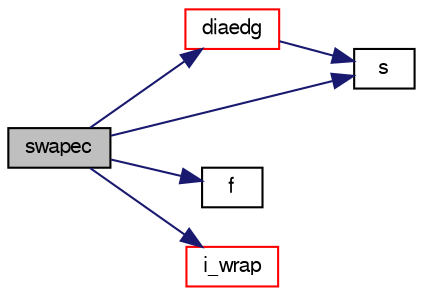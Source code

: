 digraph "swapec"
{
  bgcolor="transparent";
  edge [fontname="FreeSans",fontsize="10",labelfontname="FreeSans",labelfontsize="10"];
  node [fontname="FreeSans",fontsize="10",shape=record];
  rankdir="LR";
  Node573 [label="swapec",height=0.2,width=0.4,color="black", fillcolor="grey75", style="filled", fontcolor="black"];
  Node573 -> Node574 [color="midnightblue",fontsize="10",style="solid",fontname="FreeSans"];
  Node574 [label="diaedg",height=0.2,width=0.4,color="red",URL="$a08246.html#ac8cde747098631791b7f8a846034aa1a"];
  Node574 -> Node577 [color="midnightblue",fontsize="10",style="solid",fontname="FreeSans"];
  Node577 [label="s",height=0.2,width=0.4,color="black",URL="$a18905.html#abb9c4233033fad2ad0206cd4adad3b9f"];
  Node573 -> Node579 [color="midnightblue",fontsize="10",style="solid",fontname="FreeSans"];
  Node579 [label="f",height=0.2,width=0.4,color="black",URL="$a17900.html#a888be93833ac7a23170555c69c690288"];
  Node573 -> Node580 [color="midnightblue",fontsize="10",style="solid",fontname="FreeSans"];
  Node580 [label="i_wrap",height=0.2,width=0.4,color="red",URL="$a08246.html#ae07a984e2fafd371df7f7f8c83518e71"];
  Node573 -> Node577 [color="midnightblue",fontsize="10",style="solid",fontname="FreeSans"];
}
